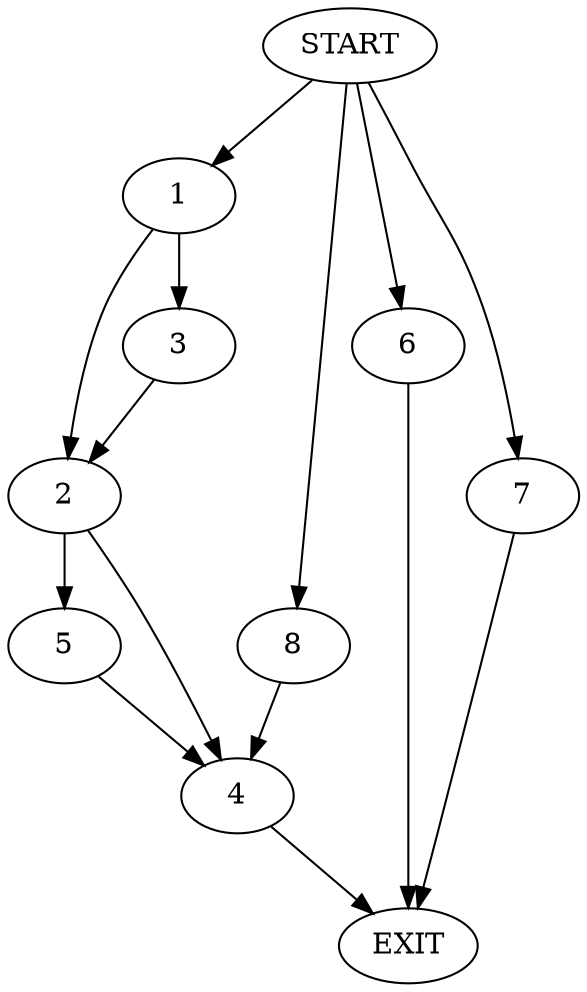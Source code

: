 digraph {
0 [label="START"]
9 [label="EXIT"]
0 -> 1
1 -> 2
1 -> 3
3 -> 2
2 -> 4
2 -> 5
0 -> 6
6 -> 9
0 -> 7
7 -> 9
4 -> 9
5 -> 4
0 -> 8
8 -> 4
}
